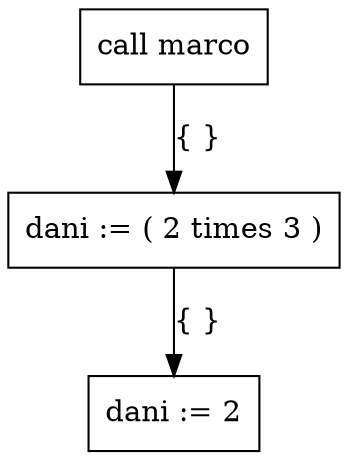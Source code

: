 digraph 140300775697152 {
	140300775703256 [label="call marco" shape=record]
	140300775703256 -> 140300775702752 [label="{ }"]
	140300775702752 [label="dani := ( 2 times 3 )" shape=record]
	140300775702752 -> 140300775702608 [label="{ }"]
	140300775702608 [label="dani := 2" shape=record]
}
